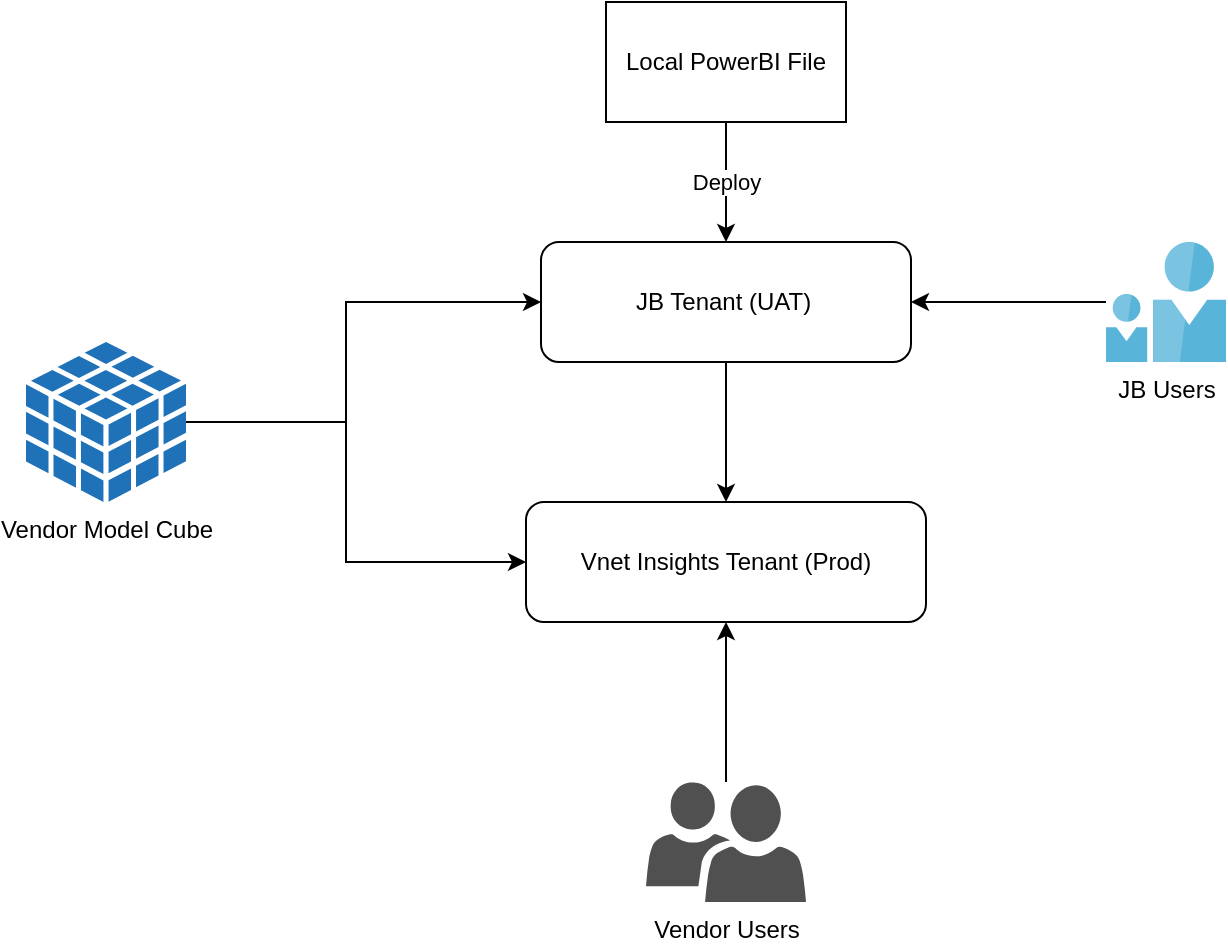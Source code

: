 <mxfile version="15.7.3" type="github">
  <diagram id="sqKomhvCMvpB2JhLXuNg" name="Page-1">
    <mxGraphModel dx="2302" dy="772" grid="1" gridSize="10" guides="1" tooltips="1" connect="1" arrows="1" fold="1" page="1" pageScale="1" pageWidth="850" pageHeight="1100" math="0" shadow="0">
      <root>
        <mxCell id="0" />
        <mxCell id="1" parent="0" />
        <mxCell id="19OGjWhp_tHzXocg0BvG-8" style="edgeStyle=orthogonalEdgeStyle;rounded=0;orthogonalLoop=1;jettySize=auto;html=1;entryX=0.5;entryY=0;entryDx=0;entryDy=0;" edge="1" parent="1" source="19OGjWhp_tHzXocg0BvG-1" target="19OGjWhp_tHzXocg0BvG-2">
          <mxGeometry relative="1" as="geometry" />
        </mxCell>
        <mxCell id="19OGjWhp_tHzXocg0BvG-1" value="JB Tenant (UAT)&amp;nbsp;" style="rounded=1;whiteSpace=wrap;html=1;" vertex="1" parent="1">
          <mxGeometry x="317.5" y="150" width="185" height="60" as="geometry" />
        </mxCell>
        <mxCell id="19OGjWhp_tHzXocg0BvG-2" value="Vnet Insights Tenant (Prod)" style="rounded=1;whiteSpace=wrap;html=1;" vertex="1" parent="1">
          <mxGeometry x="310" y="280" width="200" height="60" as="geometry" />
        </mxCell>
        <mxCell id="19OGjWhp_tHzXocg0BvG-4" value="Deploy" style="edgeStyle=orthogonalEdgeStyle;rounded=0;orthogonalLoop=1;jettySize=auto;html=1;" edge="1" parent="1" source="19OGjWhp_tHzXocg0BvG-3" target="19OGjWhp_tHzXocg0BvG-1">
          <mxGeometry relative="1" as="geometry" />
        </mxCell>
        <mxCell id="19OGjWhp_tHzXocg0BvG-3" value="Local PowerBI File" style="rounded=0;whiteSpace=wrap;html=1;" vertex="1" parent="1">
          <mxGeometry x="350" y="30" width="120" height="60" as="geometry" />
        </mxCell>
        <mxCell id="19OGjWhp_tHzXocg0BvG-7" style="edgeStyle=orthogonalEdgeStyle;rounded=0;orthogonalLoop=1;jettySize=auto;html=1;exitX=0.5;exitY=1;exitDx=0;exitDy=0;" edge="1" parent="1" source="19OGjWhp_tHzXocg0BvG-2" target="19OGjWhp_tHzXocg0BvG-2">
          <mxGeometry relative="1" as="geometry" />
        </mxCell>
        <mxCell id="19OGjWhp_tHzXocg0BvG-12" style="edgeStyle=orthogonalEdgeStyle;rounded=0;orthogonalLoop=1;jettySize=auto;html=1;" edge="1" parent="1" source="19OGjWhp_tHzXocg0BvG-11" target="19OGjWhp_tHzXocg0BvG-2">
          <mxGeometry relative="1" as="geometry" />
        </mxCell>
        <mxCell id="19OGjWhp_tHzXocg0BvG-11" value="Vendor Users" style="sketch=0;pointerEvents=1;shadow=0;dashed=0;html=1;strokeColor=none;labelPosition=center;verticalLabelPosition=bottom;verticalAlign=top;align=center;fillColor=#505050;shape=mxgraph.mscae.intune.user_group" vertex="1" parent="1">
          <mxGeometry x="370" y="420" width="80" height="60" as="geometry" />
        </mxCell>
        <mxCell id="19OGjWhp_tHzXocg0BvG-14" style="edgeStyle=orthogonalEdgeStyle;rounded=0;orthogonalLoop=1;jettySize=auto;html=1;" edge="1" parent="1" source="19OGjWhp_tHzXocg0BvG-13" target="19OGjWhp_tHzXocg0BvG-1">
          <mxGeometry relative="1" as="geometry">
            <Array as="points">
              <mxPoint x="220" y="240" />
              <mxPoint x="220" y="180" />
            </Array>
          </mxGeometry>
        </mxCell>
        <mxCell id="19OGjWhp_tHzXocg0BvG-16" style="edgeStyle=orthogonalEdgeStyle;rounded=0;orthogonalLoop=1;jettySize=auto;html=1;" edge="1" parent="1" source="19OGjWhp_tHzXocg0BvG-13" target="19OGjWhp_tHzXocg0BvG-2">
          <mxGeometry relative="1" as="geometry">
            <Array as="points">
              <mxPoint x="220" y="240" />
              <mxPoint x="220" y="310" />
            </Array>
          </mxGeometry>
        </mxCell>
        <mxCell id="19OGjWhp_tHzXocg0BvG-13" value="Vendor Model Cube" style="sketch=0;shadow=0;dashed=0;html=1;strokeColor=none;labelPosition=center;verticalLabelPosition=bottom;verticalAlign=top;outlineConnect=0;align=center;shape=mxgraph.office.databases.database_cube;fillColor=#2072B8;" vertex="1" parent="1">
          <mxGeometry x="60" y="200" width="80" height="80" as="geometry" />
        </mxCell>
        <mxCell id="19OGjWhp_tHzXocg0BvG-18" style="edgeStyle=orthogonalEdgeStyle;rounded=0;orthogonalLoop=1;jettySize=auto;html=1;" edge="1" parent="1" source="19OGjWhp_tHzXocg0BvG-17" target="19OGjWhp_tHzXocg0BvG-1">
          <mxGeometry relative="1" as="geometry" />
        </mxCell>
        <mxCell id="19OGjWhp_tHzXocg0BvG-17" value="JB Users" style="sketch=0;aspect=fixed;html=1;points=[];align=center;image;fontSize=12;image=img/lib/mscae/Two_User_Icon.svg;" vertex="1" parent="1">
          <mxGeometry x="600" y="150" width="60" height="60" as="geometry" />
        </mxCell>
      </root>
    </mxGraphModel>
  </diagram>
</mxfile>
